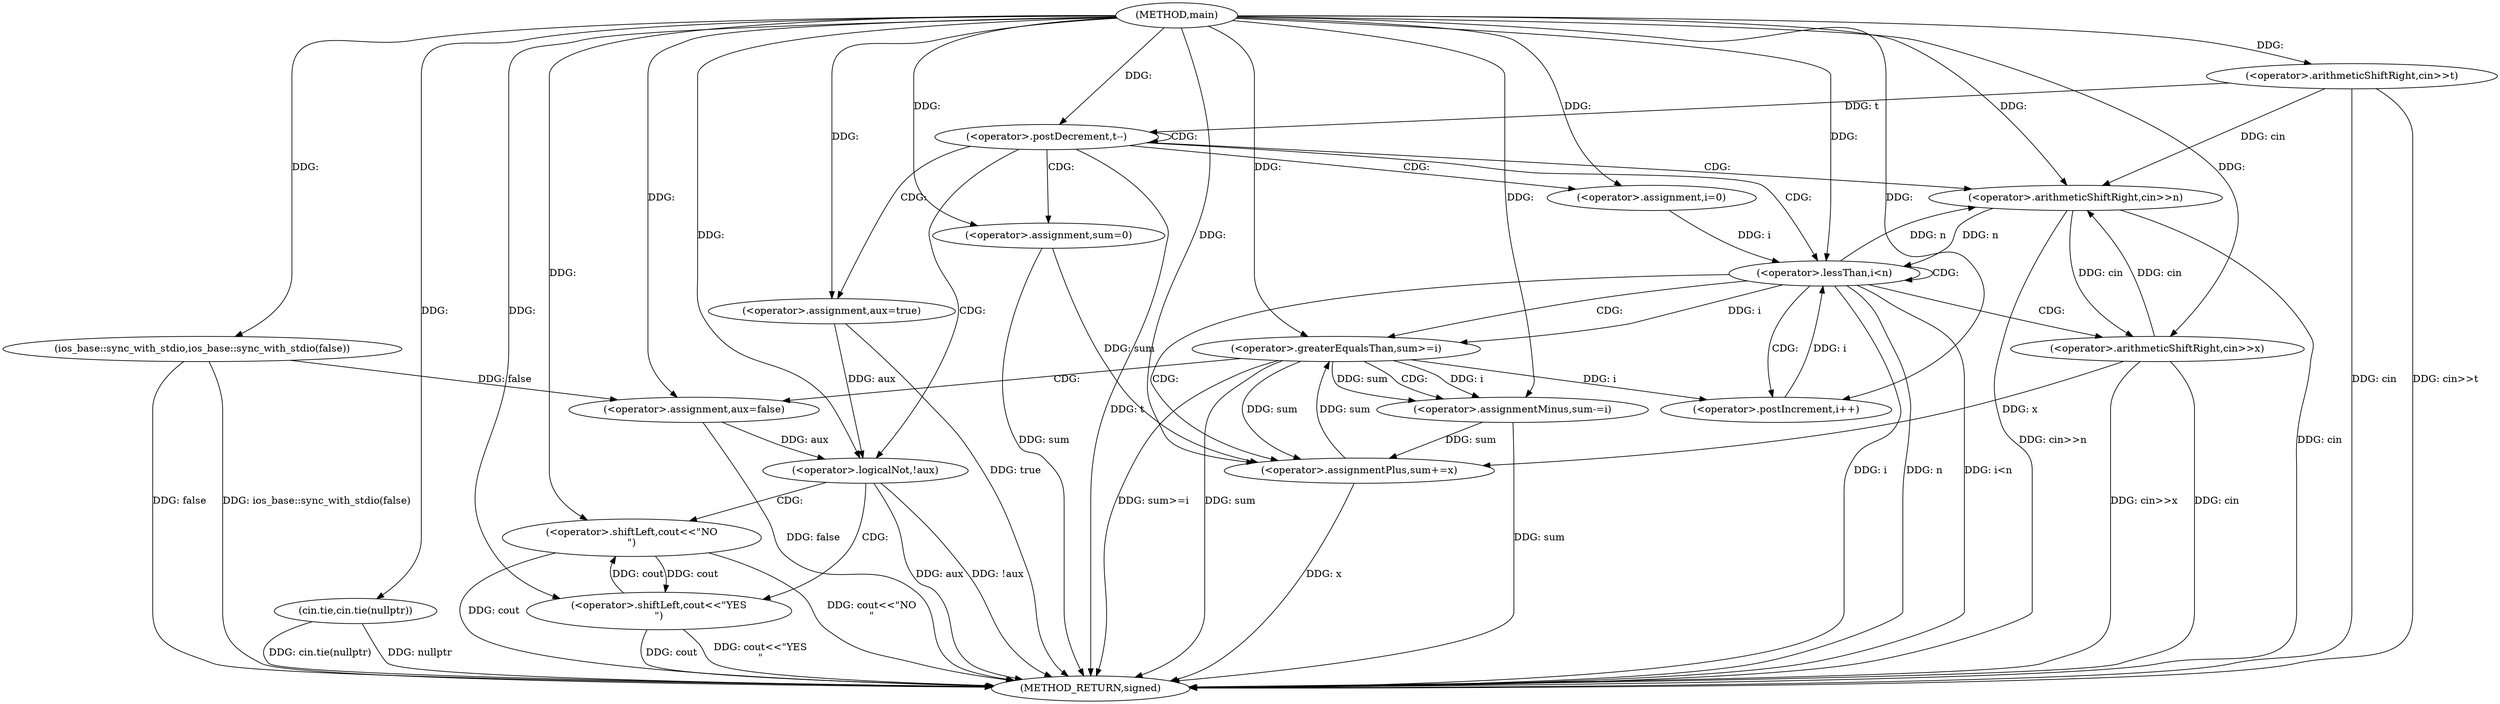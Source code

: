 digraph "main" {  
"1000101" [label = "(METHOD,main)" ]
"1000167" [label = "(METHOD_RETURN,signed)" ]
"1000103" [label = "(ios_base::sync_with_stdio,ios_base::sync_with_stdio(false))" ]
"1000105" [label = "(cin.tie,cin.tie(nullptr))" ]
"1000108" [label = "(<operator>.arithmeticShiftRight,cin>>t)" ]
"1000112" [label = "(<operator>.postDecrement,t--)" ]
"1000116" [label = "(<operator>.arithmeticShiftRight,cin>>n)" ]
"1000120" [label = "(<operator>.assignment,aux=true)" ]
"1000124" [label = "(<operator>.assignment,sum=0)" ]
"1000129" [label = "(<operator>.assignment,i=0)" ]
"1000132" [label = "(<operator>.lessThan,i<n)" ]
"1000135" [label = "(<operator>.postIncrement,i++)" ]
"1000158" [label = "(<operator>.logicalNot,!aux)" ]
"1000160" [label = "(<operator>.shiftLeft,cout<<\"NO\n\")" ]
"1000139" [label = "(<operator>.arithmeticShiftRight,cin>>x)" ]
"1000142" [label = "(<operator>.assignmentPlus,sum+=x)" ]
"1000164" [label = "(<operator>.shiftLeft,cout<<\"YES\n\")" ]
"1000146" [label = "(<operator>.greaterEqualsThan,sum>=i)" ]
"1000150" [label = "(<operator>.assignmentMinus,sum-=i)" ]
"1000154" [label = "(<operator>.assignment,aux=false)" ]
  "1000103" -> "1000167"  [ label = "DDG: false"] 
  "1000103" -> "1000167"  [ label = "DDG: ios_base::sync_with_stdio(false)"] 
  "1000105" -> "1000167"  [ label = "DDG: cin.tie(nullptr)"] 
  "1000108" -> "1000167"  [ label = "DDG: cin"] 
  "1000108" -> "1000167"  [ label = "DDG: cin>>t"] 
  "1000112" -> "1000167"  [ label = "DDG: t"] 
  "1000116" -> "1000167"  [ label = "DDG: cin"] 
  "1000116" -> "1000167"  [ label = "DDG: cin>>n"] 
  "1000124" -> "1000167"  [ label = "DDG: sum"] 
  "1000132" -> "1000167"  [ label = "DDG: i"] 
  "1000132" -> "1000167"  [ label = "DDG: n"] 
  "1000132" -> "1000167"  [ label = "DDG: i<n"] 
  "1000158" -> "1000167"  [ label = "DDG: aux"] 
  "1000158" -> "1000167"  [ label = "DDG: !aux"] 
  "1000164" -> "1000167"  [ label = "DDG: cout"] 
  "1000164" -> "1000167"  [ label = "DDG: cout<<\"YES\n\""] 
  "1000160" -> "1000167"  [ label = "DDG: cout"] 
  "1000160" -> "1000167"  [ label = "DDG: cout<<\"NO\n\""] 
  "1000139" -> "1000167"  [ label = "DDG: cin"] 
  "1000139" -> "1000167"  [ label = "DDG: cin>>x"] 
  "1000142" -> "1000167"  [ label = "DDG: x"] 
  "1000146" -> "1000167"  [ label = "DDG: sum"] 
  "1000146" -> "1000167"  [ label = "DDG: sum>=i"] 
  "1000154" -> "1000167"  [ label = "DDG: false"] 
  "1000150" -> "1000167"  [ label = "DDG: sum"] 
  "1000120" -> "1000167"  [ label = "DDG: true"] 
  "1000105" -> "1000167"  [ label = "DDG: nullptr"] 
  "1000101" -> "1000103"  [ label = "DDG: "] 
  "1000101" -> "1000105"  [ label = "DDG: "] 
  "1000101" -> "1000108"  [ label = "DDG: "] 
  "1000108" -> "1000112"  [ label = "DDG: t"] 
  "1000101" -> "1000112"  [ label = "DDG: "] 
  "1000101" -> "1000120"  [ label = "DDG: "] 
  "1000101" -> "1000124"  [ label = "DDG: "] 
  "1000108" -> "1000116"  [ label = "DDG: cin"] 
  "1000139" -> "1000116"  [ label = "DDG: cin"] 
  "1000101" -> "1000116"  [ label = "DDG: "] 
  "1000132" -> "1000116"  [ label = "DDG: n"] 
  "1000101" -> "1000129"  [ label = "DDG: "] 
  "1000129" -> "1000132"  [ label = "DDG: i"] 
  "1000135" -> "1000132"  [ label = "DDG: i"] 
  "1000101" -> "1000132"  [ label = "DDG: "] 
  "1000116" -> "1000132"  [ label = "DDG: n"] 
  "1000146" -> "1000135"  [ label = "DDG: i"] 
  "1000101" -> "1000135"  [ label = "DDG: "] 
  "1000139" -> "1000142"  [ label = "DDG: x"] 
  "1000101" -> "1000142"  [ label = "DDG: "] 
  "1000120" -> "1000158"  [ label = "DDG: aux"] 
  "1000154" -> "1000158"  [ label = "DDG: aux"] 
  "1000101" -> "1000158"  [ label = "DDG: "] 
  "1000164" -> "1000160"  [ label = "DDG: cout"] 
  "1000101" -> "1000160"  [ label = "DDG: "] 
  "1000116" -> "1000139"  [ label = "DDG: cin"] 
  "1000101" -> "1000139"  [ label = "DDG: "] 
  "1000124" -> "1000142"  [ label = "DDG: sum"] 
  "1000146" -> "1000142"  [ label = "DDG: sum"] 
  "1000150" -> "1000142"  [ label = "DDG: sum"] 
  "1000160" -> "1000164"  [ label = "DDG: cout"] 
  "1000101" -> "1000164"  [ label = "DDG: "] 
  "1000142" -> "1000146"  [ label = "DDG: sum"] 
  "1000101" -> "1000146"  [ label = "DDG: "] 
  "1000132" -> "1000146"  [ label = "DDG: i"] 
  "1000146" -> "1000150"  [ label = "DDG: i"] 
  "1000101" -> "1000150"  [ label = "DDG: "] 
  "1000103" -> "1000154"  [ label = "DDG: false"] 
  "1000101" -> "1000154"  [ label = "DDG: "] 
  "1000146" -> "1000150"  [ label = "DDG: sum"] 
  "1000112" -> "1000112"  [ label = "CDG: "] 
  "1000112" -> "1000116"  [ label = "CDG: "] 
  "1000112" -> "1000120"  [ label = "CDG: "] 
  "1000112" -> "1000158"  [ label = "CDG: "] 
  "1000112" -> "1000132"  [ label = "CDG: "] 
  "1000112" -> "1000129"  [ label = "CDG: "] 
  "1000112" -> "1000124"  [ label = "CDG: "] 
  "1000132" -> "1000132"  [ label = "CDG: "] 
  "1000132" -> "1000142"  [ label = "CDG: "] 
  "1000132" -> "1000139"  [ label = "CDG: "] 
  "1000132" -> "1000135"  [ label = "CDG: "] 
  "1000132" -> "1000146"  [ label = "CDG: "] 
  "1000158" -> "1000164"  [ label = "CDG: "] 
  "1000158" -> "1000160"  [ label = "CDG: "] 
  "1000146" -> "1000154"  [ label = "CDG: "] 
  "1000146" -> "1000150"  [ label = "CDG: "] 
}

